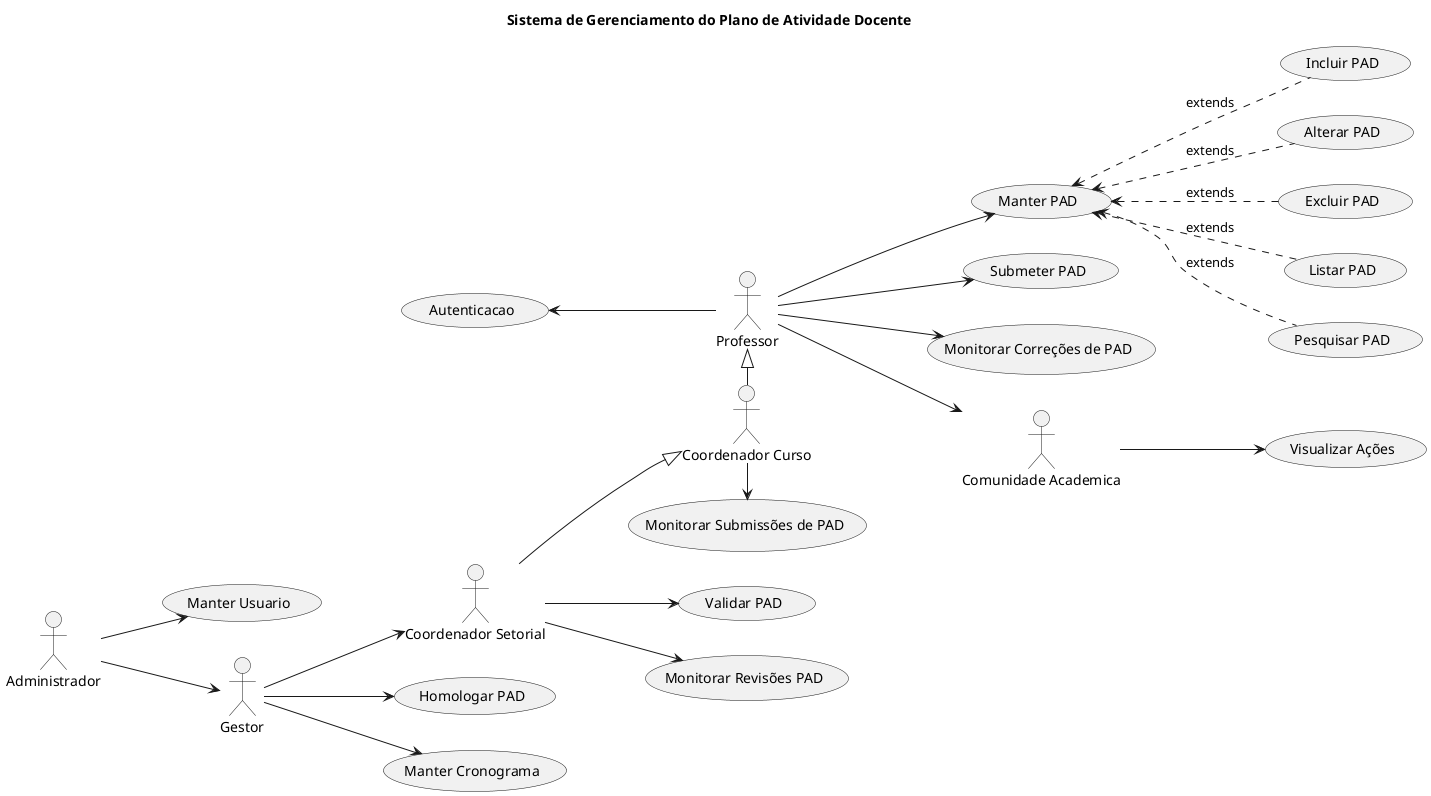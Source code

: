 @startuml "Sistema de Gerenciamento do Plano de Atividade Docente"
    title "<b>Sistema de Gerenciamento do Plano de Atividade Docente</b>"
    
    left to right direction

    (Manter PAD) as mpad
    (Incluir PAD) as ipad
    (Alterar PAD) as apad
    (Excluir PAD) as epad
    (Listar PAD) as lpad
    (Pesquisar PAD) as ppad

    (Corrigir PAD) as valipad

    (Submeter PAD) as envpad
    (Monitorar Revisões PAD) as revpad
    (Validar PAD) as valipad
    (Homologar PAD) as homopad
    (Monitorar Submissões de PAD) as monipad
    (Monitorar Correções de PAD) as moni_corr_pad

    (Manter Cronograma) as m_cron

    (Visualizar Ações) as acoes

    (Autenticacao) as autent
    (Manter Usuario) as m_usuario

    actor Professor as p
    actor "Coordenador Curso" as cc
    actor "Coordenador Setorial" as cs
    actor "Comunidade Academica" as ca
    actor "Gestor" as g
    actor "Administrador" as adm


    p <|-right- cc
    cc <|-up- cs

    p --> mpad
    ca --> acoes

    p --> ca
    g --> cs
    adm --> g

    mpad <.. ipad : extends
    mpad <.. apad : extends
    mpad <.. epad : extends
    mpad <.. lpad : extends
    mpad <.. ppad : extends

    p --> envpad
    p --> moni_corr_pad
    p -up-> autent

    cc -right-> monipad
    cs --> revpad
    cs --> valipad

    g --> homopad
    g --> m_cron

    adm --> m_usuario

@enduml
